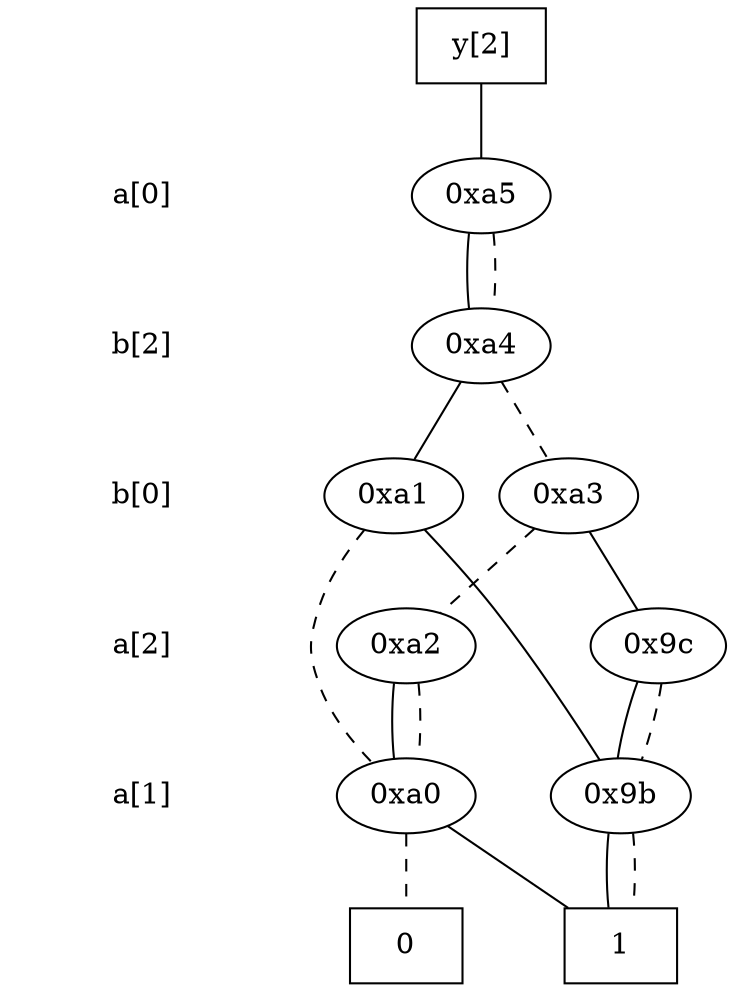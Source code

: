 digraph "ZDD" {
size = "7.5,10"
center = true;
edge [dir = none];
{ node [shape = plaintext];
  edge [style = invis];
  "CONST NODES" [style = invis];
" a[0] " -> " b[2] " -> " b[0] " -> " a[2] " -> " a[1] " -> "CONST NODES"; 
}
{ rank = same; node [shape = box]; edge [style = invis];
"  y[2]  "; }
{ rank = same; " a[0] ";
"0xa5";
}
{ rank = same; " b[2] ";
"0xa4";
}
{ rank = same; " b[0] ";
"0xa3";
"0xa1";
}
{ rank = same; " a[2] ";
"0xa2";
"0x9c";
}
{ rank = same; " a[1] ";
"0xa0";
"0x9b";
}
{ rank = same; "CONST NODES";
{ node [shape = box]; "0x4a";
"0x49";
}
}
"  y[2]  " -> "0xa5" [style = solid];
"0xa5" -> "0xa4";
"0xa5" -> "0xa4" [style = dashed];
"0xa4" -> "0xa1";
"0xa4" -> "0xa3" [style = dashed];
"0xa3" -> "0x9c";
"0xa3" -> "0xa2" [style = dashed];
"0xa1" -> "0x9b";
"0xa1" -> "0xa0" [style = dashed];
"0xa2" -> "0xa0";
"0xa2" -> "0xa0" [style = dashed];
"0x9c" -> "0x9b";
"0x9c" -> "0x9b" [style = dashed];
"0xa0" -> "0x49";
"0xa0" -> "0x4a" [style = dashed];
"0x9b" -> "0x49";
"0x9b" -> "0x49" [style = dashed];
"0x4a" [label = "0"];
"0x49" [label = "1"];
}
